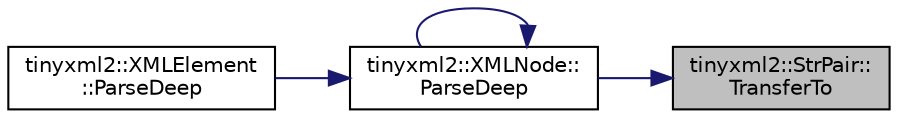 digraph "tinyxml2::StrPair::TransferTo"
{
 // LATEX_PDF_SIZE
  edge [fontname="Helvetica",fontsize="10",labelfontname="Helvetica",labelfontsize="10"];
  node [fontname="Helvetica",fontsize="10",shape=record];
  rankdir="RL";
  Node1 [label="tinyxml2::StrPair::\lTransferTo",height=0.2,width=0.4,color="black", fillcolor="grey75", style="filled", fontcolor="black",tooltip=" "];
  Node1 -> Node2 [dir="back",color="midnightblue",fontsize="10",style="solid"];
  Node2 [label="tinyxml2::XMLNode::\lParseDeep",height=0.2,width=0.4,color="black", fillcolor="white", style="filled",URL="$classtinyxml2_1_1XMLNode.html#a916e498914baecbc9a1f012352ef7c69",tooltip=" "];
  Node2 -> Node2 [dir="back",color="midnightblue",fontsize="10",style="solid"];
  Node2 -> Node3 [dir="back",color="midnightblue",fontsize="10",style="solid"];
  Node3 [label="tinyxml2::XMLElement\l::ParseDeep",height=0.2,width=0.4,color="black", fillcolor="white", style="filled",URL="$classtinyxml2_1_1XMLElement.html#a072998100b7d0ba5e8aeac6dd6dfb31b",tooltip=" "];
}
